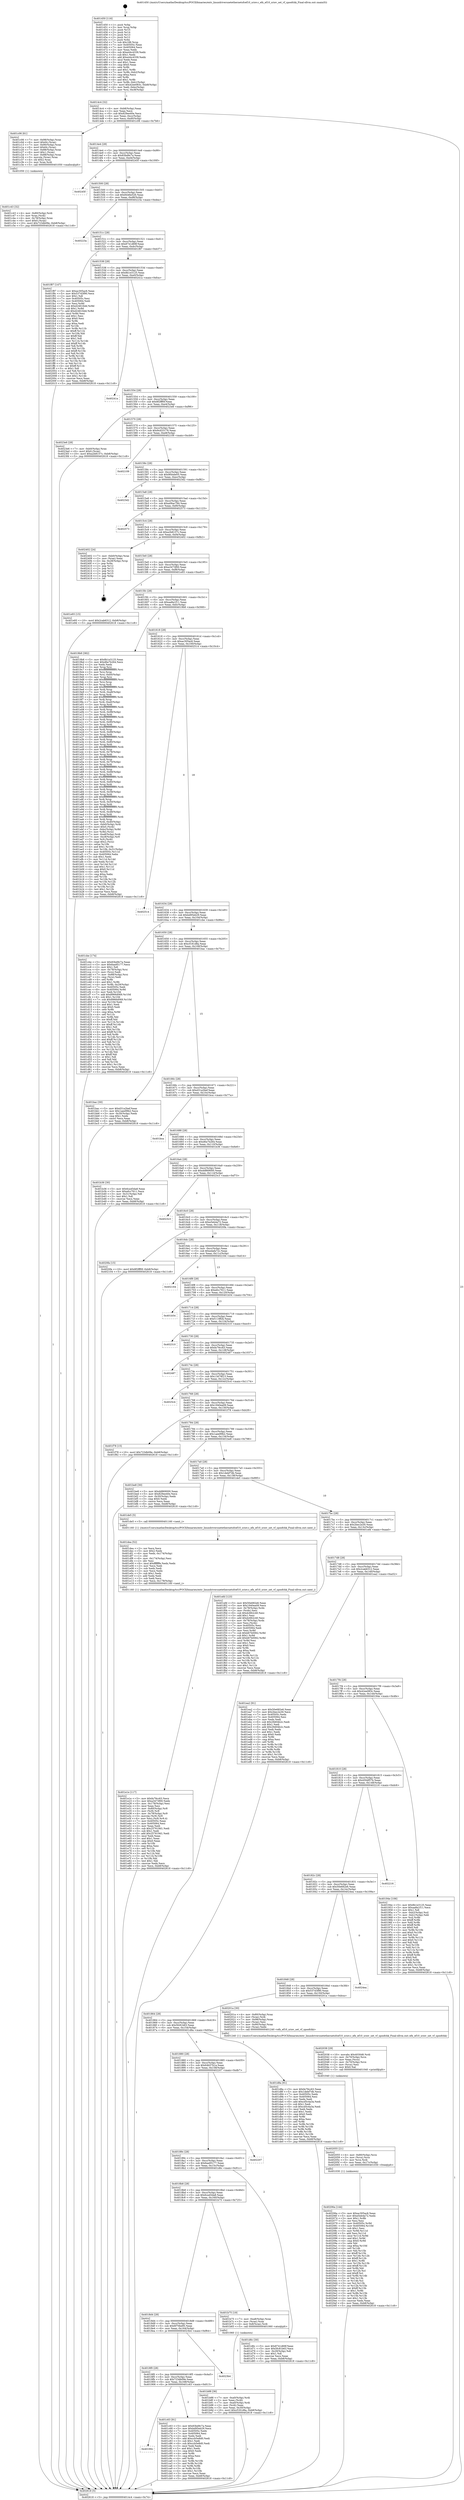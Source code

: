 digraph "0x401450" {
  label = "0x401450 (/mnt/c/Users/mathe/Desktop/tcc/POCII/binaries/extr_linuxdriversnetethernetsfcef10_sriov.c_efx_ef10_sriov_set_vf_spoofchk_Final-ollvm.out::main(0))"
  labelloc = "t"
  node[shape=record]

  Entry [label="",width=0.3,height=0.3,shape=circle,fillcolor=black,style=filled]
  "0x4014c4" [label="{
     0x4014c4 [32]\l
     | [instrs]\l
     &nbsp;&nbsp;0x4014c4 \<+6\>: mov -0xb8(%rbp),%eax\l
     &nbsp;&nbsp;0x4014ca \<+2\>: mov %eax,%ecx\l
     &nbsp;&nbsp;0x4014cc \<+6\>: sub $0x829ee40e,%ecx\l
     &nbsp;&nbsp;0x4014d2 \<+6\>: mov %eax,-0xcc(%rbp)\l
     &nbsp;&nbsp;0x4014d8 \<+6\>: mov %ecx,-0xd0(%rbp)\l
     &nbsp;&nbsp;0x4014de \<+6\>: je 0000000000401c06 \<main+0x7b6\>\l
  }"]
  "0x401c06" [label="{
     0x401c06 [61]\l
     | [instrs]\l
     &nbsp;&nbsp;0x401c06 \<+7\>: mov -0x98(%rbp),%rax\l
     &nbsp;&nbsp;0x401c0d \<+6\>: movl $0x64,(%rax)\l
     &nbsp;&nbsp;0x401c13 \<+7\>: mov -0x90(%rbp),%rax\l
     &nbsp;&nbsp;0x401c1a \<+6\>: movl $0x64,(%rax)\l
     &nbsp;&nbsp;0x401c20 \<+7\>: mov -0x88(%rbp),%rax\l
     &nbsp;&nbsp;0x401c27 \<+6\>: movl $0x1,(%rax)\l
     &nbsp;&nbsp;0x401c2d \<+7\>: mov -0x88(%rbp),%rax\l
     &nbsp;&nbsp;0x401c34 \<+3\>: movslq (%rax),%rax\l
     &nbsp;&nbsp;0x401c37 \<+4\>: shl $0x2,%rax\l
     &nbsp;&nbsp;0x401c3b \<+3\>: mov %rax,%rdi\l
     &nbsp;&nbsp;0x401c3e \<+5\>: call 0000000000401050 \<malloc@plt\>\l
     | [calls]\l
     &nbsp;&nbsp;0x401050 \{1\} (unknown)\l
  }"]
  "0x4014e4" [label="{
     0x4014e4 [28]\l
     | [instrs]\l
     &nbsp;&nbsp;0x4014e4 \<+5\>: jmp 00000000004014e9 \<main+0x99\>\l
     &nbsp;&nbsp;0x4014e9 \<+6\>: mov -0xcc(%rbp),%eax\l
     &nbsp;&nbsp;0x4014ef \<+5\>: sub $0x83bd9c7a,%eax\l
     &nbsp;&nbsp;0x4014f4 \<+6\>: mov %eax,-0xd4(%rbp)\l
     &nbsp;&nbsp;0x4014fa \<+6\>: je 000000000040245f \<main+0x100f\>\l
  }"]
  Exit [label="",width=0.3,height=0.3,shape=circle,fillcolor=black,style=filled,peripheries=2]
  "0x40245f" [label="{
     0x40245f\l
  }", style=dashed]
  "0x401500" [label="{
     0x401500 [28]\l
     | [instrs]\l
     &nbsp;&nbsp;0x401500 \<+5\>: jmp 0000000000401505 \<main+0xb5\>\l
     &nbsp;&nbsp;0x401505 \<+6\>: mov -0xcc(%rbp),%eax\l
     &nbsp;&nbsp;0x40150b \<+5\>: sub $0x8446e526,%eax\l
     &nbsp;&nbsp;0x401510 \<+6\>: mov %eax,-0xd8(%rbp)\l
     &nbsp;&nbsp;0x401516 \<+6\>: je 000000000040223a \<main+0xdea\>\l
  }"]
  "0x40206a" [label="{
     0x40206a [144]\l
     | [instrs]\l
     &nbsp;&nbsp;0x40206a \<+5\>: mov $0xac305ac6,%eax\l
     &nbsp;&nbsp;0x40206f \<+5\>: mov $0xe5eb4a72,%edx\l
     &nbsp;&nbsp;0x402074 \<+3\>: mov $0x1,%r8b\l
     &nbsp;&nbsp;0x402077 \<+2\>: xor %esi,%esi\l
     &nbsp;&nbsp;0x402079 \<+8\>: mov 0x40505c,%r9d\l
     &nbsp;&nbsp;0x402081 \<+8\>: mov 0x405064,%r10d\l
     &nbsp;&nbsp;0x402089 \<+3\>: sub $0x1,%esi\l
     &nbsp;&nbsp;0x40208c \<+3\>: mov %r9d,%r11d\l
     &nbsp;&nbsp;0x40208f \<+3\>: add %esi,%r11d\l
     &nbsp;&nbsp;0x402092 \<+4\>: imul %r11d,%r9d\l
     &nbsp;&nbsp;0x402096 \<+4\>: and $0x1,%r9d\l
     &nbsp;&nbsp;0x40209a \<+4\>: cmp $0x0,%r9d\l
     &nbsp;&nbsp;0x40209e \<+3\>: sete %bl\l
     &nbsp;&nbsp;0x4020a1 \<+4\>: cmp $0xa,%r10d\l
     &nbsp;&nbsp;0x4020a5 \<+4\>: setl %r14b\l
     &nbsp;&nbsp;0x4020a9 \<+3\>: mov %bl,%r15b\l
     &nbsp;&nbsp;0x4020ac \<+4\>: xor $0xff,%r15b\l
     &nbsp;&nbsp;0x4020b0 \<+3\>: mov %r14b,%r12b\l
     &nbsp;&nbsp;0x4020b3 \<+4\>: xor $0xff,%r12b\l
     &nbsp;&nbsp;0x4020b7 \<+4\>: xor $0x1,%r8b\l
     &nbsp;&nbsp;0x4020bb \<+3\>: mov %r15b,%r13b\l
     &nbsp;&nbsp;0x4020be \<+4\>: and $0xff,%r13b\l
     &nbsp;&nbsp;0x4020c2 \<+3\>: and %r8b,%bl\l
     &nbsp;&nbsp;0x4020c5 \<+3\>: mov %r12b,%cl\l
     &nbsp;&nbsp;0x4020c8 \<+3\>: and $0xff,%cl\l
     &nbsp;&nbsp;0x4020cb \<+3\>: and %r8b,%r14b\l
     &nbsp;&nbsp;0x4020ce \<+3\>: or %bl,%r13b\l
     &nbsp;&nbsp;0x4020d1 \<+3\>: or %r14b,%cl\l
     &nbsp;&nbsp;0x4020d4 \<+3\>: xor %cl,%r13b\l
     &nbsp;&nbsp;0x4020d7 \<+3\>: or %r12b,%r15b\l
     &nbsp;&nbsp;0x4020da \<+4\>: xor $0xff,%r15b\l
     &nbsp;&nbsp;0x4020de \<+4\>: or $0x1,%r8b\l
     &nbsp;&nbsp;0x4020e2 \<+3\>: and %r8b,%r15b\l
     &nbsp;&nbsp;0x4020e5 \<+3\>: or %r15b,%r13b\l
     &nbsp;&nbsp;0x4020e8 \<+4\>: test $0x1,%r13b\l
     &nbsp;&nbsp;0x4020ec \<+3\>: cmovne %edx,%eax\l
     &nbsp;&nbsp;0x4020ef \<+6\>: mov %eax,-0xb8(%rbp)\l
     &nbsp;&nbsp;0x4020f5 \<+5\>: jmp 0000000000402618 \<main+0x11c8\>\l
  }"]
  "0x40223a" [label="{
     0x40223a\l
  }", style=dashed]
  "0x40151c" [label="{
     0x40151c [28]\l
     | [instrs]\l
     &nbsp;&nbsp;0x40151c \<+5\>: jmp 0000000000401521 \<main+0xd1\>\l
     &nbsp;&nbsp;0x401521 \<+6\>: mov -0xcc(%rbp),%eax\l
     &nbsp;&nbsp;0x401527 \<+5\>: sub $0x8741d69f,%eax\l
     &nbsp;&nbsp;0x40152c \<+6\>: mov %eax,-0xdc(%rbp)\l
     &nbsp;&nbsp;0x401532 \<+6\>: je 0000000000401f87 \<main+0xb37\>\l
  }"]
  "0x402055" [label="{
     0x402055 [21]\l
     | [instrs]\l
     &nbsp;&nbsp;0x402055 \<+4\>: mov -0x80(%rbp),%rcx\l
     &nbsp;&nbsp;0x402059 \<+3\>: mov (%rcx),%rcx\l
     &nbsp;&nbsp;0x40205c \<+3\>: mov %rcx,%rdi\l
     &nbsp;&nbsp;0x40205f \<+6\>: mov %eax,-0x17c(%rbp)\l
     &nbsp;&nbsp;0x402065 \<+5\>: call 0000000000401030 \<free@plt\>\l
     | [calls]\l
     &nbsp;&nbsp;0x401030 \{1\} (unknown)\l
  }"]
  "0x401f87" [label="{
     0x401f87 [147]\l
     | [instrs]\l
     &nbsp;&nbsp;0x401f87 \<+5\>: mov $0xac305ac6,%eax\l
     &nbsp;&nbsp;0x401f8c \<+5\>: mov $0x537d3f90,%ecx\l
     &nbsp;&nbsp;0x401f91 \<+2\>: mov $0x1,%dl\l
     &nbsp;&nbsp;0x401f93 \<+7\>: mov 0x40505c,%esi\l
     &nbsp;&nbsp;0x401f9a \<+7\>: mov 0x405064,%edi\l
     &nbsp;&nbsp;0x401fa1 \<+3\>: mov %esi,%r8d\l
     &nbsp;&nbsp;0x401fa4 \<+7\>: sub $0xd24616dd,%r8d\l
     &nbsp;&nbsp;0x401fab \<+4\>: sub $0x1,%r8d\l
     &nbsp;&nbsp;0x401faf \<+7\>: add $0xd24616dd,%r8d\l
     &nbsp;&nbsp;0x401fb6 \<+4\>: imul %r8d,%esi\l
     &nbsp;&nbsp;0x401fba \<+3\>: and $0x1,%esi\l
     &nbsp;&nbsp;0x401fbd \<+3\>: cmp $0x0,%esi\l
     &nbsp;&nbsp;0x401fc0 \<+4\>: sete %r9b\l
     &nbsp;&nbsp;0x401fc4 \<+3\>: cmp $0xa,%edi\l
     &nbsp;&nbsp;0x401fc7 \<+4\>: setl %r10b\l
     &nbsp;&nbsp;0x401fcb \<+3\>: mov %r9b,%r11b\l
     &nbsp;&nbsp;0x401fce \<+4\>: xor $0xff,%r11b\l
     &nbsp;&nbsp;0x401fd2 \<+3\>: mov %r10b,%bl\l
     &nbsp;&nbsp;0x401fd5 \<+3\>: xor $0xff,%bl\l
     &nbsp;&nbsp;0x401fd8 \<+3\>: xor $0x1,%dl\l
     &nbsp;&nbsp;0x401fdb \<+3\>: mov %r11b,%r14b\l
     &nbsp;&nbsp;0x401fde \<+4\>: and $0xff,%r14b\l
     &nbsp;&nbsp;0x401fe2 \<+3\>: and %dl,%r9b\l
     &nbsp;&nbsp;0x401fe5 \<+3\>: mov %bl,%r15b\l
     &nbsp;&nbsp;0x401fe8 \<+4\>: and $0xff,%r15b\l
     &nbsp;&nbsp;0x401fec \<+3\>: and %dl,%r10b\l
     &nbsp;&nbsp;0x401fef \<+3\>: or %r9b,%r14b\l
     &nbsp;&nbsp;0x401ff2 \<+3\>: or %r10b,%r15b\l
     &nbsp;&nbsp;0x401ff5 \<+3\>: xor %r15b,%r14b\l
     &nbsp;&nbsp;0x401ff8 \<+3\>: or %bl,%r11b\l
     &nbsp;&nbsp;0x401ffb \<+4\>: xor $0xff,%r11b\l
     &nbsp;&nbsp;0x401fff \<+3\>: or $0x1,%dl\l
     &nbsp;&nbsp;0x402002 \<+3\>: and %dl,%r11b\l
     &nbsp;&nbsp;0x402005 \<+3\>: or %r11b,%r14b\l
     &nbsp;&nbsp;0x402008 \<+4\>: test $0x1,%r14b\l
     &nbsp;&nbsp;0x40200c \<+3\>: cmovne %ecx,%eax\l
     &nbsp;&nbsp;0x40200f \<+6\>: mov %eax,-0xb8(%rbp)\l
     &nbsp;&nbsp;0x402015 \<+5\>: jmp 0000000000402618 \<main+0x11c8\>\l
  }"]
  "0x401538" [label="{
     0x401538 [28]\l
     | [instrs]\l
     &nbsp;&nbsp;0x401538 \<+5\>: jmp 000000000040153d \<main+0xed\>\l
     &nbsp;&nbsp;0x40153d \<+6\>: mov -0xcc(%rbp),%eax\l
     &nbsp;&nbsp;0x401543 \<+5\>: sub $0x8b1e3125,%eax\l
     &nbsp;&nbsp;0x401548 \<+6\>: mov %eax,-0xe0(%rbp)\l
     &nbsp;&nbsp;0x40154e \<+6\>: je 000000000040241a \<main+0xfca\>\l
  }"]
  "0x402038" [label="{
     0x402038 [29]\l
     | [instrs]\l
     &nbsp;&nbsp;0x402038 \<+10\>: movabs $0x4030d6,%rdi\l
     &nbsp;&nbsp;0x402042 \<+4\>: mov -0x70(%rbp),%rcx\l
     &nbsp;&nbsp;0x402046 \<+2\>: mov %eax,(%rcx)\l
     &nbsp;&nbsp;0x402048 \<+4\>: mov -0x70(%rbp),%rcx\l
     &nbsp;&nbsp;0x40204c \<+2\>: mov (%rcx),%esi\l
     &nbsp;&nbsp;0x40204e \<+2\>: mov $0x0,%al\l
     &nbsp;&nbsp;0x402050 \<+5\>: call 0000000000401040 \<printf@plt\>\l
     | [calls]\l
     &nbsp;&nbsp;0x401040 \{1\} (unknown)\l
  }"]
  "0x40241a" [label="{
     0x40241a\l
  }", style=dashed]
  "0x401554" [label="{
     0x401554 [28]\l
     | [instrs]\l
     &nbsp;&nbsp;0x401554 \<+5\>: jmp 0000000000401559 \<main+0x109\>\l
     &nbsp;&nbsp;0x401559 \<+6\>: mov -0xcc(%rbp),%eax\l
     &nbsp;&nbsp;0x40155f \<+5\>: sub $0x8f2fff0f,%eax\l
     &nbsp;&nbsp;0x401564 \<+6\>: mov %eax,-0xe4(%rbp)\l
     &nbsp;&nbsp;0x40156a \<+6\>: je 00000000004023e6 \<main+0xf96\>\l
  }"]
  "0x401e1e" [label="{
     0x401e1e [117]\l
     | [instrs]\l
     &nbsp;&nbsp;0x401e1e \<+5\>: mov $0xfa79cc63,%ecx\l
     &nbsp;&nbsp;0x401e23 \<+5\>: mov $0xa3473f00,%edx\l
     &nbsp;&nbsp;0x401e28 \<+6\>: mov -0x178(%rbp),%esi\l
     &nbsp;&nbsp;0x401e2e \<+3\>: imul %eax,%esi\l
     &nbsp;&nbsp;0x401e31 \<+4\>: mov -0x80(%rbp),%r8\l
     &nbsp;&nbsp;0x401e35 \<+3\>: mov (%r8),%r8\l
     &nbsp;&nbsp;0x401e38 \<+4\>: mov -0x78(%rbp),%r9\l
     &nbsp;&nbsp;0x401e3c \<+3\>: movslq (%r9),%r9\l
     &nbsp;&nbsp;0x401e3f \<+4\>: mov %esi,(%r8,%r9,4)\l
     &nbsp;&nbsp;0x401e43 \<+7\>: mov 0x40505c,%eax\l
     &nbsp;&nbsp;0x401e4a \<+7\>: mov 0x405064,%esi\l
     &nbsp;&nbsp;0x401e51 \<+2\>: mov %eax,%edi\l
     &nbsp;&nbsp;0x401e53 \<+6\>: sub $0x257619d1,%edi\l
     &nbsp;&nbsp;0x401e59 \<+3\>: sub $0x1,%edi\l
     &nbsp;&nbsp;0x401e5c \<+6\>: add $0x257619d1,%edi\l
     &nbsp;&nbsp;0x401e62 \<+3\>: imul %edi,%eax\l
     &nbsp;&nbsp;0x401e65 \<+3\>: and $0x1,%eax\l
     &nbsp;&nbsp;0x401e68 \<+3\>: cmp $0x0,%eax\l
     &nbsp;&nbsp;0x401e6b \<+4\>: sete %r10b\l
     &nbsp;&nbsp;0x401e6f \<+3\>: cmp $0xa,%esi\l
     &nbsp;&nbsp;0x401e72 \<+4\>: setl %r11b\l
     &nbsp;&nbsp;0x401e76 \<+3\>: mov %r10b,%bl\l
     &nbsp;&nbsp;0x401e79 \<+3\>: and %r11b,%bl\l
     &nbsp;&nbsp;0x401e7c \<+3\>: xor %r11b,%r10b\l
     &nbsp;&nbsp;0x401e7f \<+3\>: or %r10b,%bl\l
     &nbsp;&nbsp;0x401e82 \<+3\>: test $0x1,%bl\l
     &nbsp;&nbsp;0x401e85 \<+3\>: cmovne %edx,%ecx\l
     &nbsp;&nbsp;0x401e88 \<+6\>: mov %ecx,-0xb8(%rbp)\l
     &nbsp;&nbsp;0x401e8e \<+5\>: jmp 0000000000402618 \<main+0x11c8\>\l
  }"]
  "0x4023e6" [label="{
     0x4023e6 [28]\l
     | [instrs]\l
     &nbsp;&nbsp;0x4023e6 \<+7\>: mov -0xb0(%rbp),%rax\l
     &nbsp;&nbsp;0x4023ed \<+6\>: movl $0x0,(%rax)\l
     &nbsp;&nbsp;0x4023f3 \<+10\>: movl $0xa2b8157c,-0xb8(%rbp)\l
     &nbsp;&nbsp;0x4023fd \<+5\>: jmp 0000000000402618 \<main+0x11c8\>\l
  }"]
  "0x401570" [label="{
     0x401570 [28]\l
     | [instrs]\l
     &nbsp;&nbsp;0x401570 \<+5\>: jmp 0000000000401575 \<main+0x125\>\l
     &nbsp;&nbsp;0x401575 \<+6\>: mov -0xcc(%rbp),%eax\l
     &nbsp;&nbsp;0x40157b \<+5\>: sub $0x9cd33176,%eax\l
     &nbsp;&nbsp;0x401580 \<+6\>: mov %eax,-0xe8(%rbp)\l
     &nbsp;&nbsp;0x401586 \<+6\>: je 0000000000402109 \<main+0xcb9\>\l
  }"]
  "0x401dea" [label="{
     0x401dea [52]\l
     | [instrs]\l
     &nbsp;&nbsp;0x401dea \<+2\>: xor %ecx,%ecx\l
     &nbsp;&nbsp;0x401dec \<+5\>: mov $0x2,%edx\l
     &nbsp;&nbsp;0x401df1 \<+6\>: mov %edx,-0x174(%rbp)\l
     &nbsp;&nbsp;0x401df7 \<+1\>: cltd\l
     &nbsp;&nbsp;0x401df8 \<+6\>: mov -0x174(%rbp),%esi\l
     &nbsp;&nbsp;0x401dfe \<+2\>: idiv %esi\l
     &nbsp;&nbsp;0x401e00 \<+6\>: imul $0xfffffffe,%edx,%edx\l
     &nbsp;&nbsp;0x401e06 \<+2\>: mov %ecx,%edi\l
     &nbsp;&nbsp;0x401e08 \<+2\>: sub %edx,%edi\l
     &nbsp;&nbsp;0x401e0a \<+2\>: mov %ecx,%edx\l
     &nbsp;&nbsp;0x401e0c \<+3\>: sub $0x1,%edx\l
     &nbsp;&nbsp;0x401e0f \<+2\>: add %edx,%edi\l
     &nbsp;&nbsp;0x401e11 \<+2\>: sub %edi,%ecx\l
     &nbsp;&nbsp;0x401e13 \<+6\>: mov %ecx,-0x178(%rbp)\l
     &nbsp;&nbsp;0x401e19 \<+5\>: call 0000000000401160 \<next_i\>\l
     | [calls]\l
     &nbsp;&nbsp;0x401160 \{1\} (/mnt/c/Users/mathe/Desktop/tcc/POCII/binaries/extr_linuxdriversnetethernetsfcef10_sriov.c_efx_ef10_sriov_set_vf_spoofchk_Final-ollvm.out::next_i)\l
  }"]
  "0x402109" [label="{
     0x402109\l
  }", style=dashed]
  "0x40158c" [label="{
     0x40158c [28]\l
     | [instrs]\l
     &nbsp;&nbsp;0x40158c \<+5\>: jmp 0000000000401591 \<main+0x141\>\l
     &nbsp;&nbsp;0x401591 \<+6\>: mov -0xcc(%rbp),%eax\l
     &nbsp;&nbsp;0x401597 \<+5\>: sub $0x9f44de05,%eax\l
     &nbsp;&nbsp;0x40159c \<+6\>: mov %eax,-0xec(%rbp)\l
     &nbsp;&nbsp;0x4015a2 \<+6\>: je 00000000004023d2 \<main+0xf82\>\l
  }"]
  "0x40190c" [label="{
     0x40190c\l
  }", style=dashed]
  "0x4023d2" [label="{
     0x4023d2\l
  }", style=dashed]
  "0x4015a8" [label="{
     0x4015a8 [28]\l
     | [instrs]\l
     &nbsp;&nbsp;0x4015a8 \<+5\>: jmp 00000000004015ad \<main+0x15d\>\l
     &nbsp;&nbsp;0x4015ad \<+6\>: mov -0xcc(%rbp),%eax\l
     &nbsp;&nbsp;0x4015b3 \<+5\>: sub $0xa06ac784,%eax\l
     &nbsp;&nbsp;0x4015b8 \<+6\>: mov %eax,-0xf0(%rbp)\l
     &nbsp;&nbsp;0x4015be \<+6\>: je 0000000000402573 \<main+0x1123\>\l
  }"]
  "0x401c63" [label="{
     0x401c63 [91]\l
     | [instrs]\l
     &nbsp;&nbsp;0x401c63 \<+5\>: mov $0x83bd9c7a,%eax\l
     &nbsp;&nbsp;0x401c68 \<+5\>: mov $0xbd95eb29,%ecx\l
     &nbsp;&nbsp;0x401c6d \<+7\>: mov 0x40505c,%edx\l
     &nbsp;&nbsp;0x401c74 \<+7\>: mov 0x405064,%esi\l
     &nbsp;&nbsp;0x401c7b \<+2\>: mov %edx,%edi\l
     &nbsp;&nbsp;0x401c7d \<+6\>: add $0xccb5e8d0,%edi\l
     &nbsp;&nbsp;0x401c83 \<+3\>: sub $0x1,%edi\l
     &nbsp;&nbsp;0x401c86 \<+6\>: sub $0xccb5e8d0,%edi\l
     &nbsp;&nbsp;0x401c8c \<+3\>: imul %edi,%edx\l
     &nbsp;&nbsp;0x401c8f \<+3\>: and $0x1,%edx\l
     &nbsp;&nbsp;0x401c92 \<+3\>: cmp $0x0,%edx\l
     &nbsp;&nbsp;0x401c95 \<+4\>: sete %r8b\l
     &nbsp;&nbsp;0x401c99 \<+3\>: cmp $0xa,%esi\l
     &nbsp;&nbsp;0x401c9c \<+4\>: setl %r9b\l
     &nbsp;&nbsp;0x401ca0 \<+3\>: mov %r8b,%r10b\l
     &nbsp;&nbsp;0x401ca3 \<+3\>: and %r9b,%r10b\l
     &nbsp;&nbsp;0x401ca6 \<+3\>: xor %r9b,%r8b\l
     &nbsp;&nbsp;0x401ca9 \<+3\>: or %r8b,%r10b\l
     &nbsp;&nbsp;0x401cac \<+4\>: test $0x1,%r10b\l
     &nbsp;&nbsp;0x401cb0 \<+3\>: cmovne %ecx,%eax\l
     &nbsp;&nbsp;0x401cb3 \<+6\>: mov %eax,-0xb8(%rbp)\l
     &nbsp;&nbsp;0x401cb9 \<+5\>: jmp 0000000000402618 \<main+0x11c8\>\l
  }"]
  "0x402573" [label="{
     0x402573\l
  }", style=dashed]
  "0x4015c4" [label="{
     0x4015c4 [28]\l
     | [instrs]\l
     &nbsp;&nbsp;0x4015c4 \<+5\>: jmp 00000000004015c9 \<main+0x179\>\l
     &nbsp;&nbsp;0x4015c9 \<+6\>: mov -0xcc(%rbp),%eax\l
     &nbsp;&nbsp;0x4015cf \<+5\>: sub $0xa2b8157c,%eax\l
     &nbsp;&nbsp;0x4015d4 \<+6\>: mov %eax,-0xf4(%rbp)\l
     &nbsp;&nbsp;0x4015da \<+6\>: je 0000000000402402 \<main+0xfb2\>\l
  }"]
  "0x4018f0" [label="{
     0x4018f0 [28]\l
     | [instrs]\l
     &nbsp;&nbsp;0x4018f0 \<+5\>: jmp 00000000004018f5 \<main+0x4a5\>\l
     &nbsp;&nbsp;0x4018f5 \<+6\>: mov -0xcc(%rbp),%eax\l
     &nbsp;&nbsp;0x4018fb \<+5\>: sub $0x723db09e,%eax\l
     &nbsp;&nbsp;0x401900 \<+6\>: mov %eax,-0x168(%rbp)\l
     &nbsp;&nbsp;0x401906 \<+6\>: je 0000000000401c63 \<main+0x813\>\l
  }"]
  "0x402402" [label="{
     0x402402 [24]\l
     | [instrs]\l
     &nbsp;&nbsp;0x402402 \<+7\>: mov -0xb0(%rbp),%rax\l
     &nbsp;&nbsp;0x402409 \<+2\>: mov (%rax),%eax\l
     &nbsp;&nbsp;0x40240b \<+4\>: lea -0x28(%rbp),%rsp\l
     &nbsp;&nbsp;0x40240f \<+1\>: pop %rbx\l
     &nbsp;&nbsp;0x402410 \<+2\>: pop %r12\l
     &nbsp;&nbsp;0x402412 \<+2\>: pop %r13\l
     &nbsp;&nbsp;0x402414 \<+2\>: pop %r14\l
     &nbsp;&nbsp;0x402416 \<+2\>: pop %r15\l
     &nbsp;&nbsp;0x402418 \<+1\>: pop %rbp\l
     &nbsp;&nbsp;0x402419 \<+1\>: ret\l
  }"]
  "0x4015e0" [label="{
     0x4015e0 [28]\l
     | [instrs]\l
     &nbsp;&nbsp;0x4015e0 \<+5\>: jmp 00000000004015e5 \<main+0x195\>\l
     &nbsp;&nbsp;0x4015e5 \<+6\>: mov -0xcc(%rbp),%eax\l
     &nbsp;&nbsp;0x4015eb \<+5\>: sub $0xa3473f00,%eax\l
     &nbsp;&nbsp;0x4015f0 \<+6\>: mov %eax,-0xf8(%rbp)\l
     &nbsp;&nbsp;0x4015f6 \<+6\>: je 0000000000401e93 \<main+0xa43\>\l
  }"]
  "0x4023b4" [label="{
     0x4023b4\l
  }", style=dashed]
  "0x401e93" [label="{
     0x401e93 [15]\l
     | [instrs]\l
     &nbsp;&nbsp;0x401e93 \<+10\>: movl $0x2cab6312,-0xb8(%rbp)\l
     &nbsp;&nbsp;0x401e9d \<+5\>: jmp 0000000000402618 \<main+0x11c8\>\l
  }"]
  "0x4015fc" [label="{
     0x4015fc [28]\l
     | [instrs]\l
     &nbsp;&nbsp;0x4015fc \<+5\>: jmp 0000000000401601 \<main+0x1b1\>\l
     &nbsp;&nbsp;0x401601 \<+6\>: mov -0xcc(%rbp),%eax\l
     &nbsp;&nbsp;0x401607 \<+5\>: sub $0xaa8a1f11,%eax\l
     &nbsp;&nbsp;0x40160c \<+6\>: mov %eax,-0xfc(%rbp)\l
     &nbsp;&nbsp;0x401612 \<+6\>: je 00000000004019b8 \<main+0x568\>\l
  }"]
  "0x401c43" [label="{
     0x401c43 [32]\l
     | [instrs]\l
     &nbsp;&nbsp;0x401c43 \<+4\>: mov -0x80(%rbp),%rdi\l
     &nbsp;&nbsp;0x401c47 \<+3\>: mov %rax,(%rdi)\l
     &nbsp;&nbsp;0x401c4a \<+4\>: mov -0x78(%rbp),%rax\l
     &nbsp;&nbsp;0x401c4e \<+6\>: movl $0x0,(%rax)\l
     &nbsp;&nbsp;0x401c54 \<+10\>: movl $0x723db09e,-0xb8(%rbp)\l
     &nbsp;&nbsp;0x401c5e \<+5\>: jmp 0000000000402618 \<main+0x11c8\>\l
  }"]
  "0x4019b8" [label="{
     0x4019b8 [382]\l
     | [instrs]\l
     &nbsp;&nbsp;0x4019b8 \<+5\>: mov $0x8b1e3125,%eax\l
     &nbsp;&nbsp;0x4019bd \<+5\>: mov $0xd6a7b264,%ecx\l
     &nbsp;&nbsp;0x4019c2 \<+2\>: xor %edx,%edx\l
     &nbsp;&nbsp;0x4019c4 \<+3\>: mov %rsp,%rsi\l
     &nbsp;&nbsp;0x4019c7 \<+4\>: add $0xfffffffffffffff0,%rsi\l
     &nbsp;&nbsp;0x4019cb \<+3\>: mov %rsi,%rsp\l
     &nbsp;&nbsp;0x4019ce \<+7\>: mov %rsi,-0xb0(%rbp)\l
     &nbsp;&nbsp;0x4019d5 \<+3\>: mov %rsp,%rsi\l
     &nbsp;&nbsp;0x4019d8 \<+4\>: add $0xfffffffffffffff0,%rsi\l
     &nbsp;&nbsp;0x4019dc \<+3\>: mov %rsi,%rsp\l
     &nbsp;&nbsp;0x4019df \<+3\>: mov %rsp,%rdi\l
     &nbsp;&nbsp;0x4019e2 \<+4\>: add $0xfffffffffffffff0,%rdi\l
     &nbsp;&nbsp;0x4019e6 \<+3\>: mov %rdi,%rsp\l
     &nbsp;&nbsp;0x4019e9 \<+7\>: mov %rdi,-0xa8(%rbp)\l
     &nbsp;&nbsp;0x4019f0 \<+3\>: mov %rsp,%rdi\l
     &nbsp;&nbsp;0x4019f3 \<+4\>: add $0xfffffffffffffff0,%rdi\l
     &nbsp;&nbsp;0x4019f7 \<+3\>: mov %rdi,%rsp\l
     &nbsp;&nbsp;0x4019fa \<+7\>: mov %rdi,-0xa0(%rbp)\l
     &nbsp;&nbsp;0x401a01 \<+3\>: mov %rsp,%rdi\l
     &nbsp;&nbsp;0x401a04 \<+4\>: add $0xfffffffffffffff0,%rdi\l
     &nbsp;&nbsp;0x401a08 \<+3\>: mov %rdi,%rsp\l
     &nbsp;&nbsp;0x401a0b \<+7\>: mov %rdi,-0x98(%rbp)\l
     &nbsp;&nbsp;0x401a12 \<+3\>: mov %rsp,%rdi\l
     &nbsp;&nbsp;0x401a15 \<+4\>: add $0xfffffffffffffff0,%rdi\l
     &nbsp;&nbsp;0x401a19 \<+3\>: mov %rdi,%rsp\l
     &nbsp;&nbsp;0x401a1c \<+7\>: mov %rdi,-0x90(%rbp)\l
     &nbsp;&nbsp;0x401a23 \<+3\>: mov %rsp,%rdi\l
     &nbsp;&nbsp;0x401a26 \<+4\>: add $0xfffffffffffffff0,%rdi\l
     &nbsp;&nbsp;0x401a2a \<+3\>: mov %rdi,%rsp\l
     &nbsp;&nbsp;0x401a2d \<+7\>: mov %rdi,-0x88(%rbp)\l
     &nbsp;&nbsp;0x401a34 \<+3\>: mov %rsp,%rdi\l
     &nbsp;&nbsp;0x401a37 \<+4\>: add $0xfffffffffffffff0,%rdi\l
     &nbsp;&nbsp;0x401a3b \<+3\>: mov %rdi,%rsp\l
     &nbsp;&nbsp;0x401a3e \<+4\>: mov %rdi,-0x80(%rbp)\l
     &nbsp;&nbsp;0x401a42 \<+3\>: mov %rsp,%rdi\l
     &nbsp;&nbsp;0x401a45 \<+4\>: add $0xfffffffffffffff0,%rdi\l
     &nbsp;&nbsp;0x401a49 \<+3\>: mov %rdi,%rsp\l
     &nbsp;&nbsp;0x401a4c \<+4\>: mov %rdi,-0x78(%rbp)\l
     &nbsp;&nbsp;0x401a50 \<+3\>: mov %rsp,%rdi\l
     &nbsp;&nbsp;0x401a53 \<+4\>: add $0xfffffffffffffff0,%rdi\l
     &nbsp;&nbsp;0x401a57 \<+3\>: mov %rdi,%rsp\l
     &nbsp;&nbsp;0x401a5a \<+4\>: mov %rdi,-0x70(%rbp)\l
     &nbsp;&nbsp;0x401a5e \<+3\>: mov %rsp,%rdi\l
     &nbsp;&nbsp;0x401a61 \<+4\>: add $0xfffffffffffffff0,%rdi\l
     &nbsp;&nbsp;0x401a65 \<+3\>: mov %rdi,%rsp\l
     &nbsp;&nbsp;0x401a68 \<+4\>: mov %rdi,-0x68(%rbp)\l
     &nbsp;&nbsp;0x401a6c \<+3\>: mov %rsp,%rdi\l
     &nbsp;&nbsp;0x401a6f \<+4\>: add $0xfffffffffffffff0,%rdi\l
     &nbsp;&nbsp;0x401a73 \<+3\>: mov %rdi,%rsp\l
     &nbsp;&nbsp;0x401a76 \<+4\>: mov %rdi,-0x60(%rbp)\l
     &nbsp;&nbsp;0x401a7a \<+3\>: mov %rsp,%rdi\l
     &nbsp;&nbsp;0x401a7d \<+4\>: add $0xfffffffffffffff0,%rdi\l
     &nbsp;&nbsp;0x401a81 \<+3\>: mov %rdi,%rsp\l
     &nbsp;&nbsp;0x401a84 \<+4\>: mov %rdi,-0x58(%rbp)\l
     &nbsp;&nbsp;0x401a88 \<+3\>: mov %rsp,%rdi\l
     &nbsp;&nbsp;0x401a8b \<+4\>: add $0xfffffffffffffff0,%rdi\l
     &nbsp;&nbsp;0x401a8f \<+3\>: mov %rdi,%rsp\l
     &nbsp;&nbsp;0x401a92 \<+4\>: mov %rdi,-0x50(%rbp)\l
     &nbsp;&nbsp;0x401a96 \<+3\>: mov %rsp,%rdi\l
     &nbsp;&nbsp;0x401a99 \<+4\>: add $0xfffffffffffffff0,%rdi\l
     &nbsp;&nbsp;0x401a9d \<+3\>: mov %rdi,%rsp\l
     &nbsp;&nbsp;0x401aa0 \<+4\>: mov %rdi,-0x48(%rbp)\l
     &nbsp;&nbsp;0x401aa4 \<+3\>: mov %rsp,%rdi\l
     &nbsp;&nbsp;0x401aa7 \<+4\>: add $0xfffffffffffffff0,%rdi\l
     &nbsp;&nbsp;0x401aab \<+3\>: mov %rdi,%rsp\l
     &nbsp;&nbsp;0x401aae \<+4\>: mov %rdi,-0x40(%rbp)\l
     &nbsp;&nbsp;0x401ab2 \<+7\>: mov -0xb0(%rbp),%rdi\l
     &nbsp;&nbsp;0x401ab9 \<+6\>: movl $0x0,(%rdi)\l
     &nbsp;&nbsp;0x401abf \<+7\>: mov -0xbc(%rbp),%r8d\l
     &nbsp;&nbsp;0x401ac6 \<+3\>: mov %r8d,(%rsi)\l
     &nbsp;&nbsp;0x401ac9 \<+7\>: mov -0xa8(%rbp),%rdi\l
     &nbsp;&nbsp;0x401ad0 \<+7\>: mov -0xc8(%rbp),%r9\l
     &nbsp;&nbsp;0x401ad7 \<+3\>: mov %r9,(%rdi)\l
     &nbsp;&nbsp;0x401ada \<+3\>: cmpl $0x2,(%rsi)\l
     &nbsp;&nbsp;0x401add \<+4\>: setne %r10b\l
     &nbsp;&nbsp;0x401ae1 \<+4\>: and $0x1,%r10b\l
     &nbsp;&nbsp;0x401ae5 \<+4\>: mov %r10b,-0x31(%rbp)\l
     &nbsp;&nbsp;0x401ae9 \<+8\>: mov 0x40505c,%r11d\l
     &nbsp;&nbsp;0x401af1 \<+7\>: mov 0x405064,%ebx\l
     &nbsp;&nbsp;0x401af8 \<+3\>: sub $0x1,%edx\l
     &nbsp;&nbsp;0x401afb \<+3\>: mov %r11d,%r14d\l
     &nbsp;&nbsp;0x401afe \<+3\>: add %edx,%r14d\l
     &nbsp;&nbsp;0x401b01 \<+4\>: imul %r14d,%r11d\l
     &nbsp;&nbsp;0x401b05 \<+4\>: and $0x1,%r11d\l
     &nbsp;&nbsp;0x401b09 \<+4\>: cmp $0x0,%r11d\l
     &nbsp;&nbsp;0x401b0d \<+4\>: sete %r10b\l
     &nbsp;&nbsp;0x401b11 \<+3\>: cmp $0xa,%ebx\l
     &nbsp;&nbsp;0x401b14 \<+4\>: setl %r15b\l
     &nbsp;&nbsp;0x401b18 \<+3\>: mov %r10b,%r12b\l
     &nbsp;&nbsp;0x401b1b \<+3\>: and %r15b,%r12b\l
     &nbsp;&nbsp;0x401b1e \<+3\>: xor %r15b,%r10b\l
     &nbsp;&nbsp;0x401b21 \<+3\>: or %r10b,%r12b\l
     &nbsp;&nbsp;0x401b24 \<+4\>: test $0x1,%r12b\l
     &nbsp;&nbsp;0x401b28 \<+3\>: cmovne %ecx,%eax\l
     &nbsp;&nbsp;0x401b2b \<+6\>: mov %eax,-0xb8(%rbp)\l
     &nbsp;&nbsp;0x401b31 \<+5\>: jmp 0000000000402618 \<main+0x11c8\>\l
  }"]
  "0x401618" [label="{
     0x401618 [28]\l
     | [instrs]\l
     &nbsp;&nbsp;0x401618 \<+5\>: jmp 000000000040161d \<main+0x1cd\>\l
     &nbsp;&nbsp;0x40161d \<+6\>: mov -0xcc(%rbp),%eax\l
     &nbsp;&nbsp;0x401623 \<+5\>: sub $0xac305ac6,%eax\l
     &nbsp;&nbsp;0x401628 \<+6\>: mov %eax,-0x100(%rbp)\l
     &nbsp;&nbsp;0x40162e \<+6\>: je 0000000000402514 \<main+0x10c4\>\l
  }"]
  "0x401b88" [label="{
     0x401b88 [36]\l
     | [instrs]\l
     &nbsp;&nbsp;0x401b88 \<+7\>: mov -0xa0(%rbp),%rdi\l
     &nbsp;&nbsp;0x401b8f \<+2\>: mov %eax,(%rdi)\l
     &nbsp;&nbsp;0x401b91 \<+7\>: mov -0xa0(%rbp),%rdi\l
     &nbsp;&nbsp;0x401b98 \<+2\>: mov (%rdi),%eax\l
     &nbsp;&nbsp;0x401b9a \<+3\>: mov %eax,-0x30(%rbp)\l
     &nbsp;&nbsp;0x401b9d \<+10\>: movl $0xcf181d8a,-0xb8(%rbp)\l
     &nbsp;&nbsp;0x401ba7 \<+5\>: jmp 0000000000402618 \<main+0x11c8\>\l
  }"]
  "0x402514" [label="{
     0x402514\l
  }", style=dashed]
  "0x401634" [label="{
     0x401634 [28]\l
     | [instrs]\l
     &nbsp;&nbsp;0x401634 \<+5\>: jmp 0000000000401639 \<main+0x1e9\>\l
     &nbsp;&nbsp;0x401639 \<+6\>: mov -0xcc(%rbp),%eax\l
     &nbsp;&nbsp;0x40163f \<+5\>: sub $0xbd95eb29,%eax\l
     &nbsp;&nbsp;0x401644 \<+6\>: mov %eax,-0x104(%rbp)\l
     &nbsp;&nbsp;0x40164a \<+6\>: je 0000000000401cbe \<main+0x86e\>\l
  }"]
  "0x4018d4" [label="{
     0x4018d4 [28]\l
     | [instrs]\l
     &nbsp;&nbsp;0x4018d4 \<+5\>: jmp 00000000004018d9 \<main+0x489\>\l
     &nbsp;&nbsp;0x4018d9 \<+6\>: mov -0xcc(%rbp),%eax\l
     &nbsp;&nbsp;0x4018df \<+5\>: sub $0x6f70be95,%eax\l
     &nbsp;&nbsp;0x4018e4 \<+6\>: mov %eax,-0x164(%rbp)\l
     &nbsp;&nbsp;0x4018ea \<+6\>: je 00000000004023b4 \<main+0xf64\>\l
  }"]
  "0x401cbe" [label="{
     0x401cbe [174]\l
     | [instrs]\l
     &nbsp;&nbsp;0x401cbe \<+5\>: mov $0x83bd9c7a,%eax\l
     &nbsp;&nbsp;0x401cc3 \<+5\>: mov $0x6aa95177,%ecx\l
     &nbsp;&nbsp;0x401cc8 \<+2\>: mov $0x1,%dl\l
     &nbsp;&nbsp;0x401cca \<+4\>: mov -0x78(%rbp),%rsi\l
     &nbsp;&nbsp;0x401cce \<+2\>: mov (%rsi),%edi\l
     &nbsp;&nbsp;0x401cd0 \<+7\>: mov -0x88(%rbp),%rsi\l
     &nbsp;&nbsp;0x401cd7 \<+2\>: cmp (%rsi),%edi\l
     &nbsp;&nbsp;0x401cd9 \<+4\>: setl %r8b\l
     &nbsp;&nbsp;0x401cdd \<+4\>: and $0x1,%r8b\l
     &nbsp;&nbsp;0x401ce1 \<+4\>: mov %r8b,-0x29(%rbp)\l
     &nbsp;&nbsp;0x401ce5 \<+7\>: mov 0x40505c,%edi\l
     &nbsp;&nbsp;0x401cec \<+8\>: mov 0x405064,%r9d\l
     &nbsp;&nbsp;0x401cf4 \<+3\>: mov %edi,%r10d\l
     &nbsp;&nbsp;0x401cf7 \<+7\>: add $0x8966d069,%r10d\l
     &nbsp;&nbsp;0x401cfe \<+4\>: sub $0x1,%r10d\l
     &nbsp;&nbsp;0x401d02 \<+7\>: sub $0x8966d069,%r10d\l
     &nbsp;&nbsp;0x401d09 \<+4\>: imul %r10d,%edi\l
     &nbsp;&nbsp;0x401d0d \<+3\>: and $0x1,%edi\l
     &nbsp;&nbsp;0x401d10 \<+3\>: cmp $0x0,%edi\l
     &nbsp;&nbsp;0x401d13 \<+4\>: sete %r8b\l
     &nbsp;&nbsp;0x401d17 \<+4\>: cmp $0xa,%r9d\l
     &nbsp;&nbsp;0x401d1b \<+4\>: setl %r11b\l
     &nbsp;&nbsp;0x401d1f \<+3\>: mov %r8b,%bl\l
     &nbsp;&nbsp;0x401d22 \<+3\>: xor $0xff,%bl\l
     &nbsp;&nbsp;0x401d25 \<+3\>: mov %r11b,%r14b\l
     &nbsp;&nbsp;0x401d28 \<+4\>: xor $0xff,%r14b\l
     &nbsp;&nbsp;0x401d2c \<+3\>: xor $0x1,%dl\l
     &nbsp;&nbsp;0x401d2f \<+3\>: mov %bl,%r15b\l
     &nbsp;&nbsp;0x401d32 \<+4\>: and $0xff,%r15b\l
     &nbsp;&nbsp;0x401d36 \<+3\>: and %dl,%r8b\l
     &nbsp;&nbsp;0x401d39 \<+3\>: mov %r14b,%r12b\l
     &nbsp;&nbsp;0x401d3c \<+4\>: and $0xff,%r12b\l
     &nbsp;&nbsp;0x401d40 \<+3\>: and %dl,%r11b\l
     &nbsp;&nbsp;0x401d43 \<+3\>: or %r8b,%r15b\l
     &nbsp;&nbsp;0x401d46 \<+3\>: or %r11b,%r12b\l
     &nbsp;&nbsp;0x401d49 \<+3\>: xor %r12b,%r15b\l
     &nbsp;&nbsp;0x401d4c \<+3\>: or %r14b,%bl\l
     &nbsp;&nbsp;0x401d4f \<+3\>: xor $0xff,%bl\l
     &nbsp;&nbsp;0x401d52 \<+3\>: or $0x1,%dl\l
     &nbsp;&nbsp;0x401d55 \<+2\>: and %dl,%bl\l
     &nbsp;&nbsp;0x401d57 \<+3\>: or %bl,%r15b\l
     &nbsp;&nbsp;0x401d5a \<+4\>: test $0x1,%r15b\l
     &nbsp;&nbsp;0x401d5e \<+3\>: cmovne %ecx,%eax\l
     &nbsp;&nbsp;0x401d61 \<+6\>: mov %eax,-0xb8(%rbp)\l
     &nbsp;&nbsp;0x401d67 \<+5\>: jmp 0000000000402618 \<main+0x11c8\>\l
  }"]
  "0x401650" [label="{
     0x401650 [28]\l
     | [instrs]\l
     &nbsp;&nbsp;0x401650 \<+5\>: jmp 0000000000401655 \<main+0x205\>\l
     &nbsp;&nbsp;0x401655 \<+6\>: mov -0xcc(%rbp),%eax\l
     &nbsp;&nbsp;0x40165b \<+5\>: sub $0xcf181d8a,%eax\l
     &nbsp;&nbsp;0x401660 \<+6\>: mov %eax,-0x108(%rbp)\l
     &nbsp;&nbsp;0x401666 \<+6\>: je 0000000000401bac \<main+0x75c\>\l
  }"]
  "0x401b75" [label="{
     0x401b75 [19]\l
     | [instrs]\l
     &nbsp;&nbsp;0x401b75 \<+7\>: mov -0xa8(%rbp),%rax\l
     &nbsp;&nbsp;0x401b7c \<+3\>: mov (%rax),%rax\l
     &nbsp;&nbsp;0x401b7f \<+4\>: mov 0x8(%rax),%rdi\l
     &nbsp;&nbsp;0x401b83 \<+5\>: call 0000000000401060 \<atoi@plt\>\l
     | [calls]\l
     &nbsp;&nbsp;0x401060 \{1\} (unknown)\l
  }"]
  "0x401bac" [label="{
     0x401bac [30]\l
     | [instrs]\l
     &nbsp;&nbsp;0x401bac \<+5\>: mov $0xd31a2bef,%eax\l
     &nbsp;&nbsp;0x401bb1 \<+5\>: mov $0x1aee99b2,%ecx\l
     &nbsp;&nbsp;0x401bb6 \<+3\>: mov -0x30(%rbp),%edx\l
     &nbsp;&nbsp;0x401bb9 \<+3\>: cmp $0x1,%edx\l
     &nbsp;&nbsp;0x401bbc \<+3\>: cmovl %ecx,%eax\l
     &nbsp;&nbsp;0x401bbf \<+6\>: mov %eax,-0xb8(%rbp)\l
     &nbsp;&nbsp;0x401bc5 \<+5\>: jmp 0000000000402618 \<main+0x11c8\>\l
  }"]
  "0x40166c" [label="{
     0x40166c [28]\l
     | [instrs]\l
     &nbsp;&nbsp;0x40166c \<+5\>: jmp 0000000000401671 \<main+0x221\>\l
     &nbsp;&nbsp;0x401671 \<+6\>: mov -0xcc(%rbp),%eax\l
     &nbsp;&nbsp;0x401677 \<+5\>: sub $0xd31a2bef,%eax\l
     &nbsp;&nbsp;0x40167c \<+6\>: mov %eax,-0x10c(%rbp)\l
     &nbsp;&nbsp;0x401682 \<+6\>: je 0000000000401bca \<main+0x77a\>\l
  }"]
  "0x4018b8" [label="{
     0x4018b8 [28]\l
     | [instrs]\l
     &nbsp;&nbsp;0x4018b8 \<+5\>: jmp 00000000004018bd \<main+0x46d\>\l
     &nbsp;&nbsp;0x4018bd \<+6\>: mov -0xcc(%rbp),%eax\l
     &nbsp;&nbsp;0x4018c3 \<+5\>: sub $0x6ca45da8,%eax\l
     &nbsp;&nbsp;0x4018c8 \<+6\>: mov %eax,-0x160(%rbp)\l
     &nbsp;&nbsp;0x4018ce \<+6\>: je 0000000000401b75 \<main+0x725\>\l
  }"]
  "0x401bca" [label="{
     0x401bca\l
  }", style=dashed]
  "0x401688" [label="{
     0x401688 [28]\l
     | [instrs]\l
     &nbsp;&nbsp;0x401688 \<+5\>: jmp 000000000040168d \<main+0x23d\>\l
     &nbsp;&nbsp;0x40168d \<+6\>: mov -0xcc(%rbp),%eax\l
     &nbsp;&nbsp;0x401693 \<+5\>: sub $0xd6a7b264,%eax\l
     &nbsp;&nbsp;0x401698 \<+6\>: mov %eax,-0x110(%rbp)\l
     &nbsp;&nbsp;0x40169e \<+6\>: je 0000000000401b36 \<main+0x6e6\>\l
  }"]
  "0x401d6c" [label="{
     0x401d6c [30]\l
     | [instrs]\l
     &nbsp;&nbsp;0x401d6c \<+5\>: mov $0x8741d69f,%eax\l
     &nbsp;&nbsp;0x401d71 \<+5\>: mov $0x5fc81b63,%ecx\l
     &nbsp;&nbsp;0x401d76 \<+3\>: mov -0x29(%rbp),%dl\l
     &nbsp;&nbsp;0x401d79 \<+3\>: test $0x1,%dl\l
     &nbsp;&nbsp;0x401d7c \<+3\>: cmovne %ecx,%eax\l
     &nbsp;&nbsp;0x401d7f \<+6\>: mov %eax,-0xb8(%rbp)\l
     &nbsp;&nbsp;0x401d85 \<+5\>: jmp 0000000000402618 \<main+0x11c8\>\l
  }"]
  "0x401b36" [label="{
     0x401b36 [30]\l
     | [instrs]\l
     &nbsp;&nbsp;0x401b36 \<+5\>: mov $0x6ca45da8,%eax\l
     &nbsp;&nbsp;0x401b3b \<+5\>: mov $0xefcc7611,%ecx\l
     &nbsp;&nbsp;0x401b40 \<+3\>: mov -0x31(%rbp),%dl\l
     &nbsp;&nbsp;0x401b43 \<+3\>: test $0x1,%dl\l
     &nbsp;&nbsp;0x401b46 \<+3\>: cmovne %ecx,%eax\l
     &nbsp;&nbsp;0x401b49 \<+6\>: mov %eax,-0xb8(%rbp)\l
     &nbsp;&nbsp;0x401b4f \<+5\>: jmp 0000000000402618 \<main+0x11c8\>\l
  }"]
  "0x4016a4" [label="{
     0x4016a4 [28]\l
     | [instrs]\l
     &nbsp;&nbsp;0x4016a4 \<+5\>: jmp 00000000004016a9 \<main+0x259\>\l
     &nbsp;&nbsp;0x4016a9 \<+6\>: mov -0xcc(%rbp),%eax\l
     &nbsp;&nbsp;0x4016af \<+5\>: sub $0xdd869000,%eax\l
     &nbsp;&nbsp;0x4016b4 \<+6\>: mov %eax,-0x114(%rbp)\l
     &nbsp;&nbsp;0x4016ba \<+6\>: je 00000000004023c3 \<main+0xf73\>\l
  }"]
  "0x40189c" [label="{
     0x40189c [28]\l
     | [instrs]\l
     &nbsp;&nbsp;0x40189c \<+5\>: jmp 00000000004018a1 \<main+0x451\>\l
     &nbsp;&nbsp;0x4018a1 \<+6\>: mov -0xcc(%rbp),%eax\l
     &nbsp;&nbsp;0x4018a7 \<+5\>: sub $0x6aa95177,%eax\l
     &nbsp;&nbsp;0x4018ac \<+6\>: mov %eax,-0x15c(%rbp)\l
     &nbsp;&nbsp;0x4018b2 \<+6\>: je 0000000000401d6c \<main+0x91c\>\l
  }"]
  "0x4023c3" [label="{
     0x4023c3\l
  }", style=dashed]
  "0x4016c0" [label="{
     0x4016c0 [28]\l
     | [instrs]\l
     &nbsp;&nbsp;0x4016c0 \<+5\>: jmp 00000000004016c5 \<main+0x275\>\l
     &nbsp;&nbsp;0x4016c5 \<+6\>: mov -0xcc(%rbp),%eax\l
     &nbsp;&nbsp;0x4016cb \<+5\>: sub $0xe5eb4a72,%eax\l
     &nbsp;&nbsp;0x4016d0 \<+6\>: mov %eax,-0x118(%rbp)\l
     &nbsp;&nbsp;0x4016d6 \<+6\>: je 00000000004020fa \<main+0xcaa\>\l
  }"]
  "0x402207" [label="{
     0x402207\l
  }", style=dashed]
  "0x4020fa" [label="{
     0x4020fa [15]\l
     | [instrs]\l
     &nbsp;&nbsp;0x4020fa \<+10\>: movl $0x8f2fff0f,-0xb8(%rbp)\l
     &nbsp;&nbsp;0x402104 \<+5\>: jmp 0000000000402618 \<main+0x11c8\>\l
  }"]
  "0x4016dc" [label="{
     0x4016dc [28]\l
     | [instrs]\l
     &nbsp;&nbsp;0x4016dc \<+5\>: jmp 00000000004016e1 \<main+0x291\>\l
     &nbsp;&nbsp;0x4016e1 \<+6\>: mov -0xcc(%rbp),%eax\l
     &nbsp;&nbsp;0x4016e7 \<+5\>: sub $0xedafa72c,%eax\l
     &nbsp;&nbsp;0x4016ec \<+6\>: mov %eax,-0x11c(%rbp)\l
     &nbsp;&nbsp;0x4016f2 \<+6\>: je 0000000000402164 \<main+0xd14\>\l
  }"]
  "0x401880" [label="{
     0x401880 [28]\l
     | [instrs]\l
     &nbsp;&nbsp;0x401880 \<+5\>: jmp 0000000000401885 \<main+0x435\>\l
     &nbsp;&nbsp;0x401885 \<+6\>: mov -0xcc(%rbp),%eax\l
     &nbsp;&nbsp;0x40188b \<+5\>: sub $0x64b57b1a,%eax\l
     &nbsp;&nbsp;0x401890 \<+6\>: mov %eax,-0x158(%rbp)\l
     &nbsp;&nbsp;0x401896 \<+6\>: je 0000000000402207 \<main+0xdb7\>\l
  }"]
  "0x402164" [label="{
     0x402164\l
  }", style=dashed]
  "0x4016f8" [label="{
     0x4016f8 [28]\l
     | [instrs]\l
     &nbsp;&nbsp;0x4016f8 \<+5\>: jmp 00000000004016fd \<main+0x2ad\>\l
     &nbsp;&nbsp;0x4016fd \<+6\>: mov -0xcc(%rbp),%eax\l
     &nbsp;&nbsp;0x401703 \<+5\>: sub $0xefcc7611,%eax\l
     &nbsp;&nbsp;0x401708 \<+6\>: mov %eax,-0x120(%rbp)\l
     &nbsp;&nbsp;0x40170e \<+6\>: je 0000000000401b54 \<main+0x704\>\l
  }"]
  "0x401d8a" [label="{
     0x401d8a [91]\l
     | [instrs]\l
     &nbsp;&nbsp;0x401d8a \<+5\>: mov $0xfa79cc63,%eax\l
     &nbsp;&nbsp;0x401d8f \<+5\>: mov $0x1debf7db,%ecx\l
     &nbsp;&nbsp;0x401d94 \<+7\>: mov 0x40505c,%edx\l
     &nbsp;&nbsp;0x401d9b \<+7\>: mov 0x405064,%esi\l
     &nbsp;&nbsp;0x401da2 \<+2\>: mov %edx,%edi\l
     &nbsp;&nbsp;0x401da4 \<+6\>: add $0xcd5c4a3a,%edi\l
     &nbsp;&nbsp;0x401daa \<+3\>: sub $0x1,%edi\l
     &nbsp;&nbsp;0x401dad \<+6\>: sub $0xcd5c4a3a,%edi\l
     &nbsp;&nbsp;0x401db3 \<+3\>: imul %edi,%edx\l
     &nbsp;&nbsp;0x401db6 \<+3\>: and $0x1,%edx\l
     &nbsp;&nbsp;0x401db9 \<+3\>: cmp $0x0,%edx\l
     &nbsp;&nbsp;0x401dbc \<+4\>: sete %r8b\l
     &nbsp;&nbsp;0x401dc0 \<+3\>: cmp $0xa,%esi\l
     &nbsp;&nbsp;0x401dc3 \<+4\>: setl %r9b\l
     &nbsp;&nbsp;0x401dc7 \<+3\>: mov %r8b,%r10b\l
     &nbsp;&nbsp;0x401dca \<+3\>: and %r9b,%r10b\l
     &nbsp;&nbsp;0x401dcd \<+3\>: xor %r9b,%r8b\l
     &nbsp;&nbsp;0x401dd0 \<+3\>: or %r8b,%r10b\l
     &nbsp;&nbsp;0x401dd3 \<+4\>: test $0x1,%r10b\l
     &nbsp;&nbsp;0x401dd7 \<+3\>: cmovne %ecx,%eax\l
     &nbsp;&nbsp;0x401dda \<+6\>: mov %eax,-0xb8(%rbp)\l
     &nbsp;&nbsp;0x401de0 \<+5\>: jmp 0000000000402618 \<main+0x11c8\>\l
  }"]
  "0x401b54" [label="{
     0x401b54\l
  }", style=dashed]
  "0x401714" [label="{
     0x401714 [28]\l
     | [instrs]\l
     &nbsp;&nbsp;0x401714 \<+5\>: jmp 0000000000401719 \<main+0x2c9\>\l
     &nbsp;&nbsp;0x401719 \<+6\>: mov -0xcc(%rbp),%eax\l
     &nbsp;&nbsp;0x40171f \<+5\>: sub $0xf113ff2b,%eax\l
     &nbsp;&nbsp;0x401724 \<+6\>: mov %eax,-0x124(%rbp)\l
     &nbsp;&nbsp;0x40172a \<+6\>: je 0000000000402310 \<main+0xec0\>\l
  }"]
  "0x401864" [label="{
     0x401864 [28]\l
     | [instrs]\l
     &nbsp;&nbsp;0x401864 \<+5\>: jmp 0000000000401869 \<main+0x419\>\l
     &nbsp;&nbsp;0x401869 \<+6\>: mov -0xcc(%rbp),%eax\l
     &nbsp;&nbsp;0x40186f \<+5\>: sub $0x5fc81b63,%eax\l
     &nbsp;&nbsp;0x401874 \<+6\>: mov %eax,-0x154(%rbp)\l
     &nbsp;&nbsp;0x40187a \<+6\>: je 0000000000401d8a \<main+0x93a\>\l
  }"]
  "0x402310" [label="{
     0x402310\l
  }", style=dashed]
  "0x401730" [label="{
     0x401730 [28]\l
     | [instrs]\l
     &nbsp;&nbsp;0x401730 \<+5\>: jmp 0000000000401735 \<main+0x2e5\>\l
     &nbsp;&nbsp;0x401735 \<+6\>: mov -0xcc(%rbp),%eax\l
     &nbsp;&nbsp;0x40173b \<+5\>: sub $0xfa79cc63,%eax\l
     &nbsp;&nbsp;0x401740 \<+6\>: mov %eax,-0x128(%rbp)\l
     &nbsp;&nbsp;0x401746 \<+6\>: je 0000000000402487 \<main+0x1037\>\l
  }"]
  "0x40201a" [label="{
     0x40201a [30]\l
     | [instrs]\l
     &nbsp;&nbsp;0x40201a \<+4\>: mov -0x80(%rbp),%rax\l
     &nbsp;&nbsp;0x40201e \<+3\>: mov (%rax),%rdi\l
     &nbsp;&nbsp;0x402021 \<+7\>: mov -0x98(%rbp),%rax\l
     &nbsp;&nbsp;0x402028 \<+2\>: mov (%rax),%esi\l
     &nbsp;&nbsp;0x40202a \<+7\>: mov -0x90(%rbp),%rax\l
     &nbsp;&nbsp;0x402031 \<+2\>: mov (%rax),%edx\l
     &nbsp;&nbsp;0x402033 \<+5\>: call 0000000000401240 \<efx_ef10_sriov_set_vf_spoofchk\>\l
     | [calls]\l
     &nbsp;&nbsp;0x401240 \{1\} (/mnt/c/Users/mathe/Desktop/tcc/POCII/binaries/extr_linuxdriversnetethernetsfcef10_sriov.c_efx_ef10_sriov_set_vf_spoofchk_Final-ollvm.out::efx_ef10_sriov_set_vf_spoofchk)\l
  }"]
  "0x402487" [label="{
     0x402487\l
  }", style=dashed]
  "0x40174c" [label="{
     0x40174c [28]\l
     | [instrs]\l
     &nbsp;&nbsp;0x40174c \<+5\>: jmp 0000000000401751 \<main+0x301\>\l
     &nbsp;&nbsp;0x401751 \<+6\>: mov -0xcc(%rbp),%eax\l
     &nbsp;&nbsp;0x401757 \<+5\>: sub $0x13d78f13,%eax\l
     &nbsp;&nbsp;0x40175c \<+6\>: mov %eax,-0x12c(%rbp)\l
     &nbsp;&nbsp;0x401762 \<+6\>: je 00000000004025c4 \<main+0x1174\>\l
  }"]
  "0x401848" [label="{
     0x401848 [28]\l
     | [instrs]\l
     &nbsp;&nbsp;0x401848 \<+5\>: jmp 000000000040184d \<main+0x3fd\>\l
     &nbsp;&nbsp;0x40184d \<+6\>: mov -0xcc(%rbp),%eax\l
     &nbsp;&nbsp;0x401853 \<+5\>: sub $0x537d3f90,%eax\l
     &nbsp;&nbsp;0x401858 \<+6\>: mov %eax,-0x150(%rbp)\l
     &nbsp;&nbsp;0x40185e \<+6\>: je 000000000040201a \<main+0xbca\>\l
  }"]
  "0x4025c4" [label="{
     0x4025c4\l
  }", style=dashed]
  "0x401768" [label="{
     0x401768 [28]\l
     | [instrs]\l
     &nbsp;&nbsp;0x401768 \<+5\>: jmp 000000000040176d \<main+0x31d\>\l
     &nbsp;&nbsp;0x40176d \<+6\>: mov -0xcc(%rbp),%eax\l
     &nbsp;&nbsp;0x401773 \<+5\>: sub $0x1940ea09,%eax\l
     &nbsp;&nbsp;0x401778 \<+6\>: mov %eax,-0x130(%rbp)\l
     &nbsp;&nbsp;0x40177e \<+6\>: je 0000000000401f78 \<main+0xb28\>\l
  }"]
  "0x4024ea" [label="{
     0x4024ea\l
  }", style=dashed]
  "0x401f78" [label="{
     0x401f78 [15]\l
     | [instrs]\l
     &nbsp;&nbsp;0x401f78 \<+10\>: movl $0x723db09e,-0xb8(%rbp)\l
     &nbsp;&nbsp;0x401f82 \<+5\>: jmp 0000000000402618 \<main+0x11c8\>\l
  }"]
  "0x401784" [label="{
     0x401784 [28]\l
     | [instrs]\l
     &nbsp;&nbsp;0x401784 \<+5\>: jmp 0000000000401789 \<main+0x339\>\l
     &nbsp;&nbsp;0x401789 \<+6\>: mov -0xcc(%rbp),%eax\l
     &nbsp;&nbsp;0x40178f \<+5\>: sub $0x1aee99b2,%eax\l
     &nbsp;&nbsp;0x401794 \<+6\>: mov %eax,-0x134(%rbp)\l
     &nbsp;&nbsp;0x40179a \<+6\>: je 0000000000401be8 \<main+0x798\>\l
  }"]
  "0x40182c" [label="{
     0x40182c [28]\l
     | [instrs]\l
     &nbsp;&nbsp;0x40182c \<+5\>: jmp 0000000000401831 \<main+0x3e1\>\l
     &nbsp;&nbsp;0x401831 \<+6\>: mov -0xcc(%rbp),%eax\l
     &nbsp;&nbsp;0x401837 \<+5\>: sub $0x50e682e6,%eax\l
     &nbsp;&nbsp;0x40183c \<+6\>: mov %eax,-0x14c(%rbp)\l
     &nbsp;&nbsp;0x401842 \<+6\>: je 00000000004024ea \<main+0x109a\>\l
  }"]
  "0x401be8" [label="{
     0x401be8 [30]\l
     | [instrs]\l
     &nbsp;&nbsp;0x401be8 \<+5\>: mov $0xdd869000,%eax\l
     &nbsp;&nbsp;0x401bed \<+5\>: mov $0x829ee40e,%ecx\l
     &nbsp;&nbsp;0x401bf2 \<+3\>: mov -0x30(%rbp),%edx\l
     &nbsp;&nbsp;0x401bf5 \<+3\>: cmp $0x0,%edx\l
     &nbsp;&nbsp;0x401bf8 \<+3\>: cmove %ecx,%eax\l
     &nbsp;&nbsp;0x401bfb \<+6\>: mov %eax,-0xb8(%rbp)\l
     &nbsp;&nbsp;0x401c01 \<+5\>: jmp 0000000000402618 \<main+0x11c8\>\l
  }"]
  "0x4017a0" [label="{
     0x4017a0 [28]\l
     | [instrs]\l
     &nbsp;&nbsp;0x4017a0 \<+5\>: jmp 00000000004017a5 \<main+0x355\>\l
     &nbsp;&nbsp;0x4017a5 \<+6\>: mov -0xcc(%rbp),%eax\l
     &nbsp;&nbsp;0x4017ab \<+5\>: sub $0x1debf7db,%eax\l
     &nbsp;&nbsp;0x4017b0 \<+6\>: mov %eax,-0x138(%rbp)\l
     &nbsp;&nbsp;0x4017b6 \<+6\>: je 0000000000401de5 \<main+0x995\>\l
  }"]
  "0x402216" [label="{
     0x402216\l
  }", style=dashed]
  "0x401de5" [label="{
     0x401de5 [5]\l
     | [instrs]\l
     &nbsp;&nbsp;0x401de5 \<+5\>: call 0000000000401160 \<next_i\>\l
     | [calls]\l
     &nbsp;&nbsp;0x401160 \{1\} (/mnt/c/Users/mathe/Desktop/tcc/POCII/binaries/extr_linuxdriversnetethernetsfcef10_sriov.c_efx_ef10_sriov_set_vf_spoofchk_Final-ollvm.out::next_i)\l
  }"]
  "0x4017bc" [label="{
     0x4017bc [28]\l
     | [instrs]\l
     &nbsp;&nbsp;0x4017bc \<+5\>: jmp 00000000004017c1 \<main+0x371\>\l
     &nbsp;&nbsp;0x4017c1 \<+6\>: mov -0xcc(%rbp),%eax\l
     &nbsp;&nbsp;0x4017c7 \<+5\>: sub $0x2bec2e30,%eax\l
     &nbsp;&nbsp;0x4017cc \<+6\>: mov %eax,-0x13c(%rbp)\l
     &nbsp;&nbsp;0x4017d2 \<+6\>: je 0000000000401efd \<main+0xaad\>\l
  }"]
  "0x401450" [label="{
     0x401450 [116]\l
     | [instrs]\l
     &nbsp;&nbsp;0x401450 \<+1\>: push %rbp\l
     &nbsp;&nbsp;0x401451 \<+3\>: mov %rsp,%rbp\l
     &nbsp;&nbsp;0x401454 \<+2\>: push %r15\l
     &nbsp;&nbsp;0x401456 \<+2\>: push %r14\l
     &nbsp;&nbsp;0x401458 \<+2\>: push %r13\l
     &nbsp;&nbsp;0x40145a \<+2\>: push %r12\l
     &nbsp;&nbsp;0x40145c \<+1\>: push %rbx\l
     &nbsp;&nbsp;0x40145d \<+7\>: sub $0x188,%rsp\l
     &nbsp;&nbsp;0x401464 \<+7\>: mov 0x40505c,%eax\l
     &nbsp;&nbsp;0x40146b \<+7\>: mov 0x405064,%ecx\l
     &nbsp;&nbsp;0x401472 \<+2\>: mov %eax,%edx\l
     &nbsp;&nbsp;0x401474 \<+6\>: sub $0xe44c4339,%edx\l
     &nbsp;&nbsp;0x40147a \<+3\>: sub $0x1,%edx\l
     &nbsp;&nbsp;0x40147d \<+6\>: add $0xe44c4339,%edx\l
     &nbsp;&nbsp;0x401483 \<+3\>: imul %edx,%eax\l
     &nbsp;&nbsp;0x401486 \<+3\>: and $0x1,%eax\l
     &nbsp;&nbsp;0x401489 \<+3\>: cmp $0x0,%eax\l
     &nbsp;&nbsp;0x40148c \<+4\>: sete %r8b\l
     &nbsp;&nbsp;0x401490 \<+4\>: and $0x1,%r8b\l
     &nbsp;&nbsp;0x401494 \<+7\>: mov %r8b,-0xb2(%rbp)\l
     &nbsp;&nbsp;0x40149b \<+3\>: cmp $0xa,%ecx\l
     &nbsp;&nbsp;0x40149e \<+4\>: setl %r8b\l
     &nbsp;&nbsp;0x4014a2 \<+4\>: and $0x1,%r8b\l
     &nbsp;&nbsp;0x4014a6 \<+7\>: mov %r8b,-0xb1(%rbp)\l
     &nbsp;&nbsp;0x4014ad \<+10\>: movl $0x42ee083c,-0xb8(%rbp)\l
     &nbsp;&nbsp;0x4014b7 \<+6\>: mov %edi,-0xbc(%rbp)\l
     &nbsp;&nbsp;0x4014bd \<+7\>: mov %rsi,-0xc8(%rbp)\l
  }"]
  "0x401efd" [label="{
     0x401efd [123]\l
     | [instrs]\l
     &nbsp;&nbsp;0x401efd \<+5\>: mov $0x50e682e6,%eax\l
     &nbsp;&nbsp;0x401f02 \<+5\>: mov $0x1940ea09,%ecx\l
     &nbsp;&nbsp;0x401f07 \<+4\>: mov -0x78(%rbp),%rdx\l
     &nbsp;&nbsp;0x401f0b \<+2\>: mov (%rdx),%esi\l
     &nbsp;&nbsp;0x401f0d \<+6\>: sub $0xdc662c40,%esi\l
     &nbsp;&nbsp;0x401f13 \<+3\>: add $0x1,%esi\l
     &nbsp;&nbsp;0x401f16 \<+6\>: add $0xdc662c40,%esi\l
     &nbsp;&nbsp;0x401f1c \<+4\>: mov -0x78(%rbp),%rdx\l
     &nbsp;&nbsp;0x401f20 \<+2\>: mov %esi,(%rdx)\l
     &nbsp;&nbsp;0x401f22 \<+7\>: mov 0x40505c,%esi\l
     &nbsp;&nbsp;0x401f29 \<+7\>: mov 0x405064,%edi\l
     &nbsp;&nbsp;0x401f30 \<+3\>: mov %esi,%r8d\l
     &nbsp;&nbsp;0x401f33 \<+7\>: sub $0xb67b0062,%r8d\l
     &nbsp;&nbsp;0x401f3a \<+4\>: sub $0x1,%r8d\l
     &nbsp;&nbsp;0x401f3e \<+7\>: add $0xb67b0062,%r8d\l
     &nbsp;&nbsp;0x401f45 \<+4\>: imul %r8d,%esi\l
     &nbsp;&nbsp;0x401f49 \<+3\>: and $0x1,%esi\l
     &nbsp;&nbsp;0x401f4c \<+3\>: cmp $0x0,%esi\l
     &nbsp;&nbsp;0x401f4f \<+4\>: sete %r9b\l
     &nbsp;&nbsp;0x401f53 \<+3\>: cmp $0xa,%edi\l
     &nbsp;&nbsp;0x401f56 \<+4\>: setl %r10b\l
     &nbsp;&nbsp;0x401f5a \<+3\>: mov %r9b,%r11b\l
     &nbsp;&nbsp;0x401f5d \<+3\>: and %r10b,%r11b\l
     &nbsp;&nbsp;0x401f60 \<+3\>: xor %r10b,%r9b\l
     &nbsp;&nbsp;0x401f63 \<+3\>: or %r9b,%r11b\l
     &nbsp;&nbsp;0x401f66 \<+4\>: test $0x1,%r11b\l
     &nbsp;&nbsp;0x401f6a \<+3\>: cmovne %ecx,%eax\l
     &nbsp;&nbsp;0x401f6d \<+6\>: mov %eax,-0xb8(%rbp)\l
     &nbsp;&nbsp;0x401f73 \<+5\>: jmp 0000000000402618 \<main+0x11c8\>\l
  }"]
  "0x4017d8" [label="{
     0x4017d8 [28]\l
     | [instrs]\l
     &nbsp;&nbsp;0x4017d8 \<+5\>: jmp 00000000004017dd \<main+0x38d\>\l
     &nbsp;&nbsp;0x4017dd \<+6\>: mov -0xcc(%rbp),%eax\l
     &nbsp;&nbsp;0x4017e3 \<+5\>: sub $0x2cab6312,%eax\l
     &nbsp;&nbsp;0x4017e8 \<+6\>: mov %eax,-0x140(%rbp)\l
     &nbsp;&nbsp;0x4017ee \<+6\>: je 0000000000401ea2 \<main+0xa52\>\l
  }"]
  "0x402618" [label="{
     0x402618 [5]\l
     | [instrs]\l
     &nbsp;&nbsp;0x402618 \<+5\>: jmp 00000000004014c4 \<main+0x74\>\l
  }"]
  "0x401ea2" [label="{
     0x401ea2 [91]\l
     | [instrs]\l
     &nbsp;&nbsp;0x401ea2 \<+5\>: mov $0x50e682e6,%eax\l
     &nbsp;&nbsp;0x401ea7 \<+5\>: mov $0x2bec2e30,%ecx\l
     &nbsp;&nbsp;0x401eac \<+7\>: mov 0x40505c,%edx\l
     &nbsp;&nbsp;0x401eb3 \<+7\>: mov 0x405064,%esi\l
     &nbsp;&nbsp;0x401eba \<+2\>: mov %edx,%edi\l
     &nbsp;&nbsp;0x401ebc \<+6\>: sub $0x29d04b2c,%edi\l
     &nbsp;&nbsp;0x401ec2 \<+3\>: sub $0x1,%edi\l
     &nbsp;&nbsp;0x401ec5 \<+6\>: add $0x29d04b2c,%edi\l
     &nbsp;&nbsp;0x401ecb \<+3\>: imul %edi,%edx\l
     &nbsp;&nbsp;0x401ece \<+3\>: and $0x1,%edx\l
     &nbsp;&nbsp;0x401ed1 \<+3\>: cmp $0x0,%edx\l
     &nbsp;&nbsp;0x401ed4 \<+4\>: sete %r8b\l
     &nbsp;&nbsp;0x401ed8 \<+3\>: cmp $0xa,%esi\l
     &nbsp;&nbsp;0x401edb \<+4\>: setl %r9b\l
     &nbsp;&nbsp;0x401edf \<+3\>: mov %r8b,%r10b\l
     &nbsp;&nbsp;0x401ee2 \<+3\>: and %r9b,%r10b\l
     &nbsp;&nbsp;0x401ee5 \<+3\>: xor %r9b,%r8b\l
     &nbsp;&nbsp;0x401ee8 \<+3\>: or %r8b,%r10b\l
     &nbsp;&nbsp;0x401eeb \<+4\>: test $0x1,%r10b\l
     &nbsp;&nbsp;0x401eef \<+3\>: cmovne %ecx,%eax\l
     &nbsp;&nbsp;0x401ef2 \<+6\>: mov %eax,-0xb8(%rbp)\l
     &nbsp;&nbsp;0x401ef8 \<+5\>: jmp 0000000000402618 \<main+0x11c8\>\l
  }"]
  "0x4017f4" [label="{
     0x4017f4 [28]\l
     | [instrs]\l
     &nbsp;&nbsp;0x4017f4 \<+5\>: jmp 00000000004017f9 \<main+0x3a9\>\l
     &nbsp;&nbsp;0x4017f9 \<+6\>: mov -0xcc(%rbp),%eax\l
     &nbsp;&nbsp;0x4017ff \<+5\>: sub $0x42ee083c,%eax\l
     &nbsp;&nbsp;0x401804 \<+6\>: mov %eax,-0x144(%rbp)\l
     &nbsp;&nbsp;0x40180a \<+6\>: je 000000000040194e \<main+0x4fe\>\l
  }"]
  "0x401810" [label="{
     0x401810 [28]\l
     | [instrs]\l
     &nbsp;&nbsp;0x401810 \<+5\>: jmp 0000000000401815 \<main+0x3c5\>\l
     &nbsp;&nbsp;0x401815 \<+6\>: mov -0xcc(%rbp),%eax\l
     &nbsp;&nbsp;0x40181b \<+5\>: sub $0x450df57b,%eax\l
     &nbsp;&nbsp;0x401820 \<+6\>: mov %eax,-0x148(%rbp)\l
     &nbsp;&nbsp;0x401826 \<+6\>: je 0000000000402216 \<main+0xdc6\>\l
  }"]
  "0x40194e" [label="{
     0x40194e [106]\l
     | [instrs]\l
     &nbsp;&nbsp;0x40194e \<+5\>: mov $0x8b1e3125,%eax\l
     &nbsp;&nbsp;0x401953 \<+5\>: mov $0xaa8a1f11,%ecx\l
     &nbsp;&nbsp;0x401958 \<+2\>: mov $0x1,%dl\l
     &nbsp;&nbsp;0x40195a \<+7\>: mov -0xb2(%rbp),%sil\l
     &nbsp;&nbsp;0x401961 \<+7\>: mov -0xb1(%rbp),%dil\l
     &nbsp;&nbsp;0x401968 \<+3\>: mov %sil,%r8b\l
     &nbsp;&nbsp;0x40196b \<+4\>: xor $0xff,%r8b\l
     &nbsp;&nbsp;0x40196f \<+3\>: mov %dil,%r9b\l
     &nbsp;&nbsp;0x401972 \<+4\>: xor $0xff,%r9b\l
     &nbsp;&nbsp;0x401976 \<+3\>: xor $0x0,%dl\l
     &nbsp;&nbsp;0x401979 \<+3\>: mov %r8b,%r10b\l
     &nbsp;&nbsp;0x40197c \<+4\>: and $0x0,%r10b\l
     &nbsp;&nbsp;0x401980 \<+3\>: and %dl,%sil\l
     &nbsp;&nbsp;0x401983 \<+3\>: mov %r9b,%r11b\l
     &nbsp;&nbsp;0x401986 \<+4\>: and $0x0,%r11b\l
     &nbsp;&nbsp;0x40198a \<+3\>: and %dl,%dil\l
     &nbsp;&nbsp;0x40198d \<+3\>: or %sil,%r10b\l
     &nbsp;&nbsp;0x401990 \<+3\>: or %dil,%r11b\l
     &nbsp;&nbsp;0x401993 \<+3\>: xor %r11b,%r10b\l
     &nbsp;&nbsp;0x401996 \<+3\>: or %r9b,%r8b\l
     &nbsp;&nbsp;0x401999 \<+4\>: xor $0xff,%r8b\l
     &nbsp;&nbsp;0x40199d \<+3\>: or $0x0,%dl\l
     &nbsp;&nbsp;0x4019a0 \<+3\>: and %dl,%r8b\l
     &nbsp;&nbsp;0x4019a3 \<+3\>: or %r8b,%r10b\l
     &nbsp;&nbsp;0x4019a6 \<+4\>: test $0x1,%r10b\l
     &nbsp;&nbsp;0x4019aa \<+3\>: cmovne %ecx,%eax\l
     &nbsp;&nbsp;0x4019ad \<+6\>: mov %eax,-0xb8(%rbp)\l
     &nbsp;&nbsp;0x4019b3 \<+5\>: jmp 0000000000402618 \<main+0x11c8\>\l
  }"]
  Entry -> "0x401450" [label=" 1"]
  "0x4014c4" -> "0x401c06" [label=" 1"]
  "0x4014c4" -> "0x4014e4" [label=" 23"]
  "0x402402" -> Exit [label=" 1"]
  "0x4014e4" -> "0x40245f" [label=" 0"]
  "0x4014e4" -> "0x401500" [label=" 23"]
  "0x4023e6" -> "0x402618" [label=" 1"]
  "0x401500" -> "0x40223a" [label=" 0"]
  "0x401500" -> "0x40151c" [label=" 23"]
  "0x4020fa" -> "0x402618" [label=" 1"]
  "0x40151c" -> "0x401f87" [label=" 1"]
  "0x40151c" -> "0x401538" [label=" 22"]
  "0x40206a" -> "0x402618" [label=" 1"]
  "0x401538" -> "0x40241a" [label=" 0"]
  "0x401538" -> "0x401554" [label=" 22"]
  "0x402055" -> "0x40206a" [label=" 1"]
  "0x401554" -> "0x4023e6" [label=" 1"]
  "0x401554" -> "0x401570" [label=" 21"]
  "0x402038" -> "0x402055" [label=" 1"]
  "0x401570" -> "0x402109" [label=" 0"]
  "0x401570" -> "0x40158c" [label=" 21"]
  "0x40201a" -> "0x402038" [label=" 1"]
  "0x40158c" -> "0x4023d2" [label=" 0"]
  "0x40158c" -> "0x4015a8" [label=" 21"]
  "0x401f87" -> "0x402618" [label=" 1"]
  "0x4015a8" -> "0x402573" [label=" 0"]
  "0x4015a8" -> "0x4015c4" [label=" 21"]
  "0x401f78" -> "0x402618" [label=" 1"]
  "0x4015c4" -> "0x402402" [label=" 1"]
  "0x4015c4" -> "0x4015e0" [label=" 20"]
  "0x401ea2" -> "0x402618" [label=" 1"]
  "0x4015e0" -> "0x401e93" [label=" 1"]
  "0x4015e0" -> "0x4015fc" [label=" 19"]
  "0x401e93" -> "0x402618" [label=" 1"]
  "0x4015fc" -> "0x4019b8" [label=" 1"]
  "0x4015fc" -> "0x401618" [label=" 18"]
  "0x401dea" -> "0x401e1e" [label=" 1"]
  "0x401618" -> "0x402514" [label=" 0"]
  "0x401618" -> "0x401634" [label=" 18"]
  "0x401de5" -> "0x401dea" [label=" 1"]
  "0x401634" -> "0x401cbe" [label=" 2"]
  "0x401634" -> "0x401650" [label=" 16"]
  "0x401d8a" -> "0x402618" [label=" 1"]
  "0x401650" -> "0x401bac" [label=" 1"]
  "0x401650" -> "0x40166c" [label=" 15"]
  "0x401d6c" -> "0x402618" [label=" 2"]
  "0x40166c" -> "0x401bca" [label=" 0"]
  "0x40166c" -> "0x401688" [label=" 15"]
  "0x401c63" -> "0x402618" [label=" 2"]
  "0x401688" -> "0x401b36" [label=" 1"]
  "0x401688" -> "0x4016a4" [label=" 14"]
  "0x4018f0" -> "0x40190c" [label=" 0"]
  "0x4016a4" -> "0x4023c3" [label=" 0"]
  "0x4016a4" -> "0x4016c0" [label=" 14"]
  "0x401efd" -> "0x402618" [label=" 1"]
  "0x4016c0" -> "0x4020fa" [label=" 1"]
  "0x4016c0" -> "0x4016dc" [label=" 13"]
  "0x4018d4" -> "0x4018f0" [label=" 2"]
  "0x4016dc" -> "0x402164" [label=" 0"]
  "0x4016dc" -> "0x4016f8" [label=" 13"]
  "0x401e1e" -> "0x402618" [label=" 1"]
  "0x4016f8" -> "0x401b54" [label=" 0"]
  "0x4016f8" -> "0x401714" [label=" 13"]
  "0x401c43" -> "0x402618" [label=" 1"]
  "0x401714" -> "0x402310" [label=" 0"]
  "0x401714" -> "0x401730" [label=" 13"]
  "0x401be8" -> "0x402618" [label=" 1"]
  "0x401730" -> "0x402487" [label=" 0"]
  "0x401730" -> "0x40174c" [label=" 13"]
  "0x401bac" -> "0x402618" [label=" 1"]
  "0x40174c" -> "0x4025c4" [label=" 0"]
  "0x40174c" -> "0x401768" [label=" 13"]
  "0x401b75" -> "0x401b88" [label=" 1"]
  "0x401768" -> "0x401f78" [label=" 1"]
  "0x401768" -> "0x401784" [label=" 12"]
  "0x4018b8" -> "0x4018d4" [label=" 2"]
  "0x401784" -> "0x401be8" [label=" 1"]
  "0x401784" -> "0x4017a0" [label=" 11"]
  "0x401cbe" -> "0x402618" [label=" 2"]
  "0x4017a0" -> "0x401de5" [label=" 1"]
  "0x4017a0" -> "0x4017bc" [label=" 10"]
  "0x40189c" -> "0x4018b8" [label=" 3"]
  "0x4017bc" -> "0x401efd" [label=" 1"]
  "0x4017bc" -> "0x4017d8" [label=" 9"]
  "0x401880" -> "0x40189c" [label=" 5"]
  "0x4017d8" -> "0x401ea2" [label=" 1"]
  "0x4017d8" -> "0x4017f4" [label=" 8"]
  "0x401880" -> "0x402207" [label=" 0"]
  "0x4017f4" -> "0x40194e" [label=" 1"]
  "0x4017f4" -> "0x401810" [label=" 7"]
  "0x40194e" -> "0x402618" [label=" 1"]
  "0x401450" -> "0x4014c4" [label=" 1"]
  "0x402618" -> "0x4014c4" [label=" 23"]
  "0x4018f0" -> "0x401c63" [label=" 2"]
  "0x4019b8" -> "0x402618" [label=" 1"]
  "0x401b36" -> "0x402618" [label=" 1"]
  "0x40189c" -> "0x401d6c" [label=" 2"]
  "0x401810" -> "0x402216" [label=" 0"]
  "0x401810" -> "0x40182c" [label=" 7"]
  "0x4018b8" -> "0x401b75" [label=" 1"]
  "0x40182c" -> "0x4024ea" [label=" 0"]
  "0x40182c" -> "0x401848" [label=" 7"]
  "0x401b88" -> "0x402618" [label=" 1"]
  "0x401848" -> "0x40201a" [label=" 1"]
  "0x401848" -> "0x401864" [label=" 6"]
  "0x401c06" -> "0x401c43" [label=" 1"]
  "0x401864" -> "0x401d8a" [label=" 1"]
  "0x401864" -> "0x401880" [label=" 5"]
  "0x4018d4" -> "0x4023b4" [label=" 0"]
}
